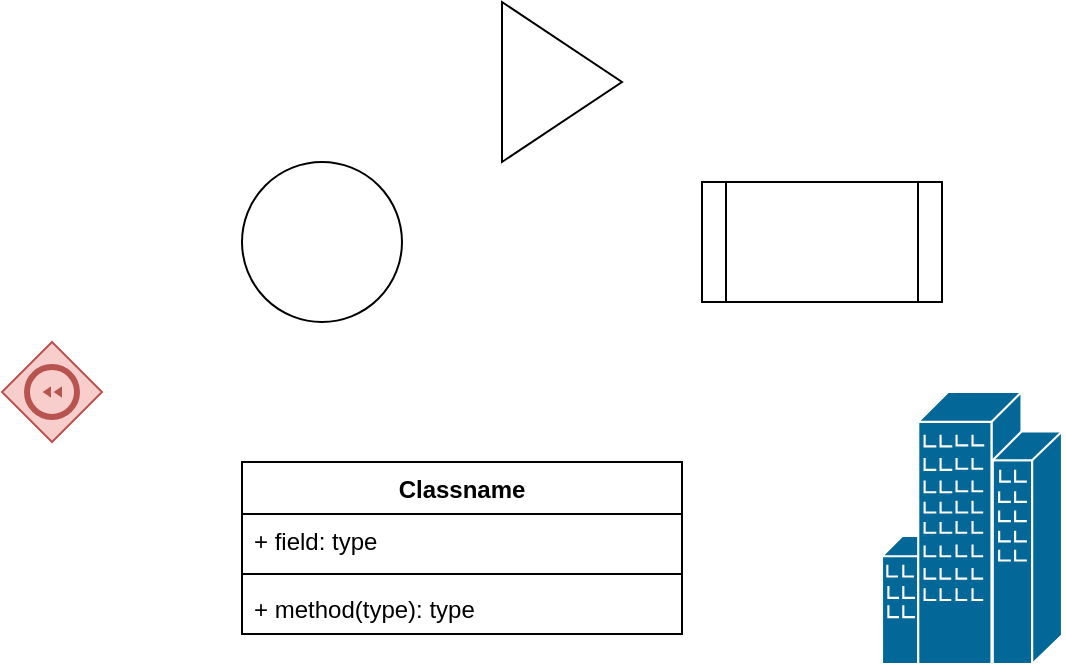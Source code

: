 <mxfile version="10.6.0" type="github"><diagram id="xOKcqiW80bsiDQWOwbOZ" name="Page-1"><mxGraphModel dx="866" dy="591" grid="1" gridSize="10" guides="1" tooltips="1" connect="1" arrows="1" fold="1" page="1" pageScale="1" pageWidth="827" pageHeight="1169" math="0" shadow="0"><root><mxCell id="0"/><mxCell id="1" parent="0"/><mxCell id="F0Wi_ji9bczk0tSy6R0r-1" value="" style="ellipse;whiteSpace=wrap;html=1;aspect=fixed;" parent="1" vertex="1"><mxGeometry x="160" y="160" width="80" height="80" as="geometry"/></mxCell><mxCell id="F0Wi_ji9bczk0tSy6R0r-2" value="" style="shape=process;whiteSpace=wrap;html=1;backgroundOutline=1;" parent="1" vertex="1"><mxGeometry x="390" y="170" width="120" height="60" as="geometry"/></mxCell><mxCell id="F0Wi_ji9bczk0tSy6R0r-3" value="" style="triangle;whiteSpace=wrap;html=1;" parent="1" vertex="1"><mxGeometry x="290" y="80" width="60" height="80" as="geometry"/></mxCell><mxCell id="F0Wi_ji9bczk0tSy6R0r-4" value="Classname" style="swimlane;fontStyle=1;align=center;verticalAlign=top;childLayout=stackLayout;horizontal=1;startSize=26;horizontalStack=0;resizeParent=1;resizeParentMax=0;resizeLast=0;collapsible=1;marginBottom=0;" parent="1" vertex="1"><mxGeometry x="160" y="310" width="220" height="86" as="geometry"><mxRectangle x="160" y="310" width="90" height="26" as="alternateBounds"/></mxGeometry></mxCell><mxCell id="F0Wi_ji9bczk0tSy6R0r-5" value="+ field: type" style="text;strokeColor=none;fillColor=none;align=left;verticalAlign=top;spacingLeft=4;spacingRight=4;overflow=hidden;rotatable=0;points=[[0,0.5],[1,0.5]];portConstraint=eastwest;" parent="F0Wi_ji9bczk0tSy6R0r-4" vertex="1"><mxGeometry y="26" width="220" height="26" as="geometry"/></mxCell><mxCell id="F0Wi_ji9bczk0tSy6R0r-6" value="" style="line;strokeWidth=1;fillColor=none;align=left;verticalAlign=middle;spacingTop=-1;spacingLeft=3;spacingRight=3;rotatable=0;labelPosition=right;points=[];portConstraint=eastwest;" parent="F0Wi_ji9bczk0tSy6R0r-4" vertex="1"><mxGeometry y="52" width="220" height="8" as="geometry"/></mxCell><mxCell id="F0Wi_ji9bczk0tSy6R0r-7" value="+ method(type): type" style="text;strokeColor=none;fillColor=none;align=left;verticalAlign=top;spacingLeft=4;spacingRight=4;overflow=hidden;rotatable=0;points=[[0,0.5],[1,0.5]];portConstraint=eastwest;" parent="F0Wi_ji9bczk0tSy6R0r-4" vertex="1"><mxGeometry y="60" width="220" height="26" as="geometry"/></mxCell><mxCell id="BZHtGOKYx_NUjejVL5f_-1" value="" style="shape=mxgraph.bpmn.shape;html=1;verticalLabelPosition=bottom;labelBackgroundColor=#ffffff;verticalAlign=top;align=center;perimeter=rhombusPerimeter;background=gateway;outlineConnect=0;outline=end;symbol=compensation;fillColor=#f8cecc;strokeColor=#b85450;" vertex="1" parent="1"><mxGeometry x="40" y="250" width="50" height="50" as="geometry"/></mxCell><mxCell id="BZHtGOKYx_NUjejVL5f_-2" value="" style="shape=mxgraph.cisco.buildings.generic_building;html=1;dashed=0;fillColor=#036897;strokeColor=#ffffff;strokeWidth=2;verticalLabelPosition=bottom;verticalAlign=top;align=center;outlineConnect=0;" vertex="1" parent="1"><mxGeometry x="480" y="275" width="90" height="136" as="geometry"/></mxCell></root></mxGraphModel></diagram></mxfile>